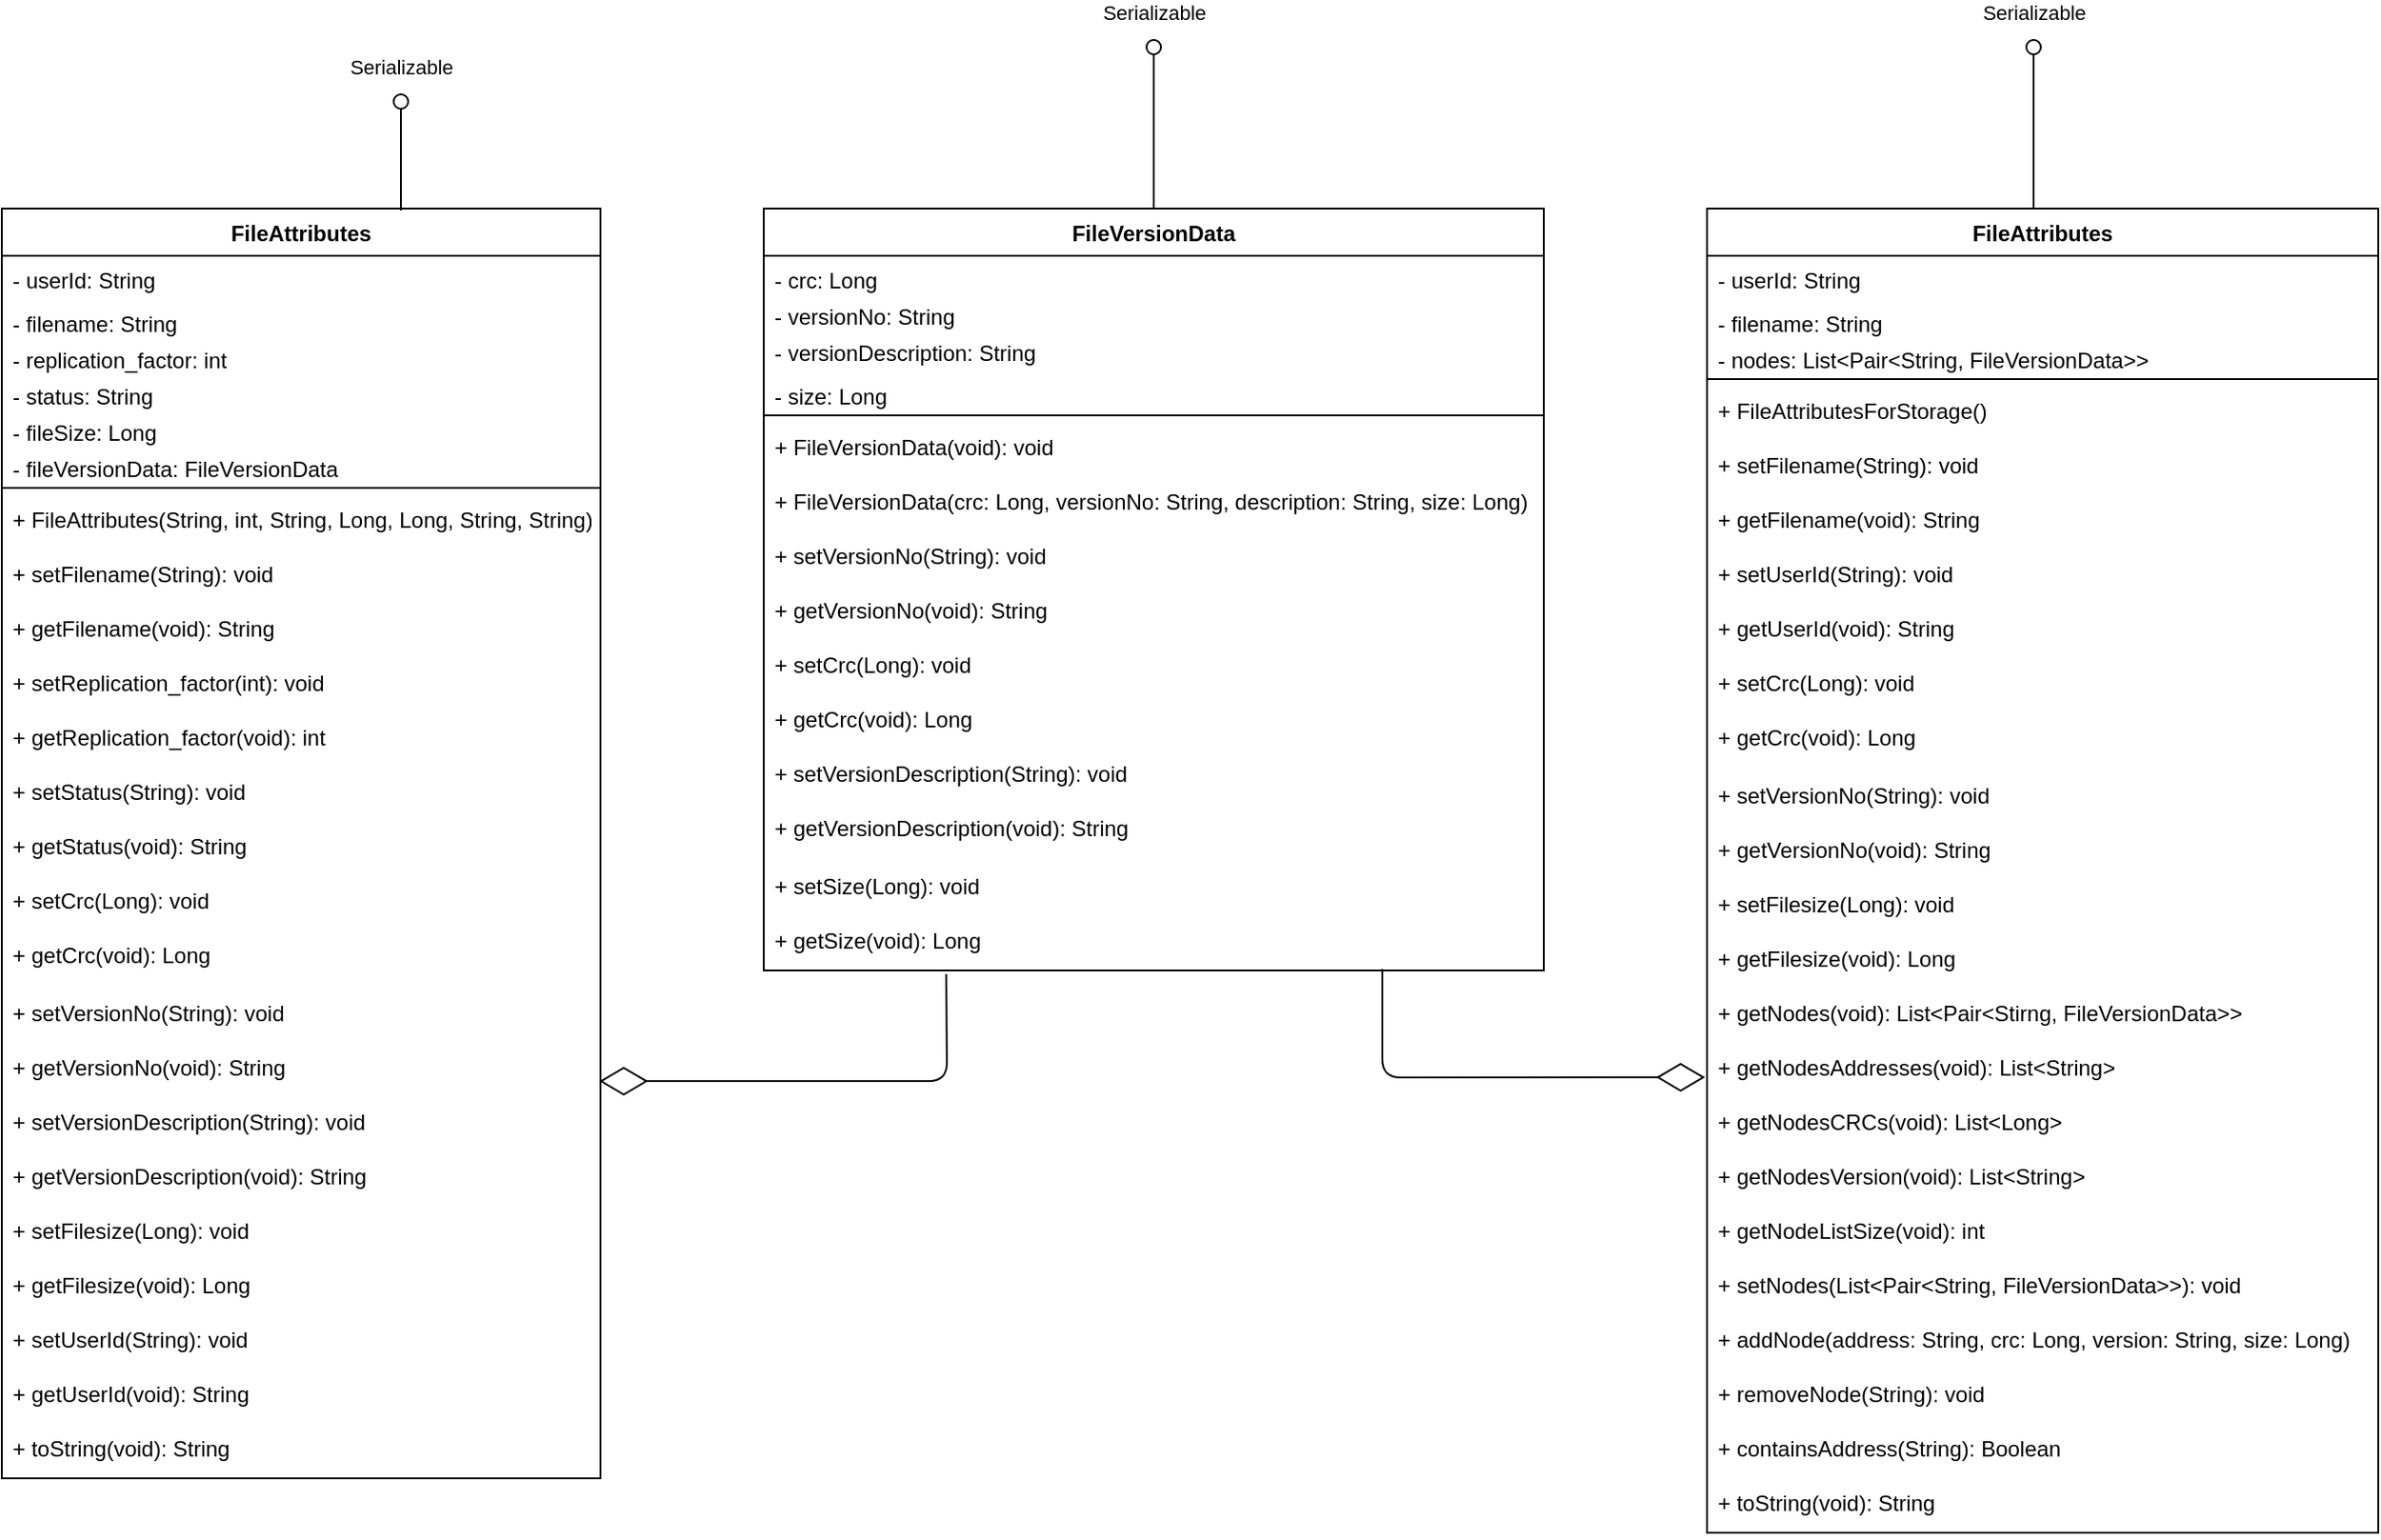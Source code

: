 <mxfile version="14.6.13" type="device"><diagram id="C5RBs43oDa-KdzZeNtuy" name="Page-1"><mxGraphModel dx="1185" dy="686" grid="1" gridSize="10" guides="1" tooltips="1" connect="1" arrows="1" fold="1" page="1" pageScale="1" pageWidth="827" pageHeight="1169" math="0" shadow="0"><root><mxCell id="WIyWlLk6GJQsqaUBKTNV-0"/><mxCell id="WIyWlLk6GJQsqaUBKTNV-1" parent="WIyWlLk6GJQsqaUBKTNV-0"/><mxCell id="LAdZjZObFxrwDexfej0z-179" value="FileVersionData" style="swimlane;fontStyle=1;align=center;verticalAlign=top;childLayout=stackLayout;horizontal=1;startSize=26;horizontalStack=0;resizeParent=1;resizeParentMax=0;resizeLast=0;collapsible=1;marginBottom=0;" vertex="1" parent="WIyWlLk6GJQsqaUBKTNV-1"><mxGeometry x="500" y="239" width="430" height="420" as="geometry"><mxRectangle x="100" y="140" width="140" height="26" as="alternateBounds"/></mxGeometry></mxCell><mxCell id="LAdZjZObFxrwDexfej0z-181" value="- crc: Long" style="text;strokeColor=none;fillColor=none;align=left;verticalAlign=top;spacingLeft=4;spacingRight=4;overflow=hidden;rotatable=0;points=[[0,0.5],[1,0.5]];portConstraint=eastwest;" vertex="1" parent="LAdZjZObFxrwDexfej0z-179"><mxGeometry y="26" width="430" height="20" as="geometry"/></mxCell><mxCell id="LAdZjZObFxrwDexfej0z-188" value="- versionNo: String" style="text;strokeColor=none;fillColor=none;align=left;verticalAlign=top;spacingLeft=4;spacingRight=4;overflow=hidden;rotatable=0;points=[[0,0.5],[1,0.5]];portConstraint=eastwest;" vertex="1" parent="LAdZjZObFxrwDexfej0z-179"><mxGeometry y="46" width="430" height="20" as="geometry"/></mxCell><mxCell id="LAdZjZObFxrwDexfej0z-180" value="- versionDescription: String" style="text;strokeColor=none;fillColor=none;align=left;verticalAlign=top;spacingLeft=4;spacingRight=4;overflow=hidden;rotatable=0;points=[[0,0.5],[1,0.5]];portConstraint=eastwest;" vertex="1" parent="LAdZjZObFxrwDexfej0z-179"><mxGeometry y="66" width="430" height="24" as="geometry"/></mxCell><mxCell id="LAdZjZObFxrwDexfej0z-189" value="- size: Long" style="text;strokeColor=none;fillColor=none;align=left;verticalAlign=top;spacingLeft=4;spacingRight=4;overflow=hidden;rotatable=0;points=[[0,0.5],[1,0.5]];portConstraint=eastwest;" vertex="1" parent="LAdZjZObFxrwDexfej0z-179"><mxGeometry y="90" width="430" height="20" as="geometry"/></mxCell><mxCell id="LAdZjZObFxrwDexfej0z-182" value="" style="line;strokeWidth=1;fillColor=none;align=left;verticalAlign=middle;spacingTop=-1;spacingLeft=3;spacingRight=3;rotatable=0;labelPosition=right;points=[];portConstraint=eastwest;" vertex="1" parent="LAdZjZObFxrwDexfej0z-179"><mxGeometry y="110" width="430" height="8" as="geometry"/></mxCell><mxCell id="LAdZjZObFxrwDexfej0z-184" value="+ FileVersionData(void): void" style="text;strokeColor=none;fillColor=none;align=left;verticalAlign=top;spacingLeft=4;spacingRight=4;overflow=hidden;rotatable=0;points=[[0,0.5],[1,0.5]];portConstraint=eastwest;" vertex="1" parent="LAdZjZObFxrwDexfej0z-179"><mxGeometry y="118" width="430" height="30" as="geometry"/></mxCell><mxCell id="LAdZjZObFxrwDexfej0z-185" value="+ FileVersionData(crc: Long, versionNo: String, description: String, size: Long)" style="text;strokeColor=none;fillColor=none;align=left;verticalAlign=top;spacingLeft=4;spacingRight=4;overflow=hidden;rotatable=0;points=[[0,0.5],[1,0.5]];portConstraint=eastwest;" vertex="1" parent="LAdZjZObFxrwDexfej0z-179"><mxGeometry y="148" width="430" height="30" as="geometry"/></mxCell><mxCell id="LAdZjZObFxrwDexfej0z-203" value="+ setVersionNo(String): void" style="text;strokeColor=none;fillColor=none;align=left;verticalAlign=top;spacingLeft=4;spacingRight=4;overflow=hidden;rotatable=0;points=[[0,0.5],[1,0.5]];portConstraint=eastwest;" vertex="1" parent="LAdZjZObFxrwDexfej0z-179"><mxGeometry y="178" width="430" height="30" as="geometry"/></mxCell><mxCell id="LAdZjZObFxrwDexfej0z-217" value="+ getVersionNo(void): String" style="text;strokeColor=none;fillColor=none;align=left;verticalAlign=top;spacingLeft=4;spacingRight=4;overflow=hidden;rotatable=0;points=[[0,0.5],[1,0.5]];portConstraint=eastwest;" vertex="1" parent="LAdZjZObFxrwDexfej0z-179"><mxGeometry y="208" width="430" height="30" as="geometry"/></mxCell><mxCell id="LAdZjZObFxrwDexfej0z-186" value="+ setCrc(Long): void" style="text;strokeColor=none;fillColor=none;align=left;verticalAlign=top;spacingLeft=4;spacingRight=4;overflow=hidden;rotatable=0;points=[[0,0.5],[1,0.5]];portConstraint=eastwest;" vertex="1" parent="LAdZjZObFxrwDexfej0z-179"><mxGeometry y="238" width="430" height="30" as="geometry"/></mxCell><mxCell id="LAdZjZObFxrwDexfej0z-202" value="+ getCrc(void): Long" style="text;strokeColor=none;fillColor=none;align=left;verticalAlign=top;spacingLeft=4;spacingRight=4;overflow=hidden;rotatable=0;points=[[0,0.5],[1,0.5]];portConstraint=eastwest;" vertex="1" parent="LAdZjZObFxrwDexfej0z-179"><mxGeometry y="268" width="430" height="30" as="geometry"/></mxCell><mxCell id="LAdZjZObFxrwDexfej0z-219" value="+ setVersionDescription(String): void" style="text;strokeColor=none;fillColor=none;align=left;verticalAlign=top;spacingLeft=4;spacingRight=4;overflow=hidden;rotatable=0;points=[[0,0.5],[1,0.5]];portConstraint=eastwest;" vertex="1" parent="LAdZjZObFxrwDexfej0z-179"><mxGeometry y="298" width="430" height="30" as="geometry"/></mxCell><mxCell id="LAdZjZObFxrwDexfej0z-220" value="+ getVersionDescription(void): String" style="text;strokeColor=none;fillColor=none;align=left;verticalAlign=top;spacingLeft=4;spacingRight=4;overflow=hidden;rotatable=0;points=[[0,0.5],[1,0.5]];portConstraint=eastwest;" vertex="1" parent="LAdZjZObFxrwDexfej0z-179"><mxGeometry y="328" width="430" height="32" as="geometry"/></mxCell><mxCell id="LAdZjZObFxrwDexfej0z-373" value="+ setSize(Long): void" style="text;strokeColor=none;fillColor=none;align=left;verticalAlign=top;spacingLeft=4;spacingRight=4;overflow=hidden;rotatable=0;points=[[0,0.5],[1,0.5]];portConstraint=eastwest;" vertex="1" parent="LAdZjZObFxrwDexfej0z-179"><mxGeometry y="360" width="430" height="30" as="geometry"/></mxCell><mxCell id="LAdZjZObFxrwDexfej0z-374" value="+ getSize(void): Long" style="text;strokeColor=none;fillColor=none;align=left;verticalAlign=top;spacingLeft=4;spacingRight=4;overflow=hidden;rotatable=0;points=[[0,0.5],[1,0.5]];portConstraint=eastwest;" vertex="1" parent="LAdZjZObFxrwDexfej0z-179"><mxGeometry y="390" width="430" height="30" as="geometry"/></mxCell><mxCell id="LAdZjZObFxrwDexfej0z-187" value="Serializable" style="html=1;verticalAlign=bottom;labelBackgroundColor=none;startArrow=oval;startFill=0;startSize=8;endArrow=none;entryX=0.5;entryY=0;entryDx=0;entryDy=0;" edge="1" parent="WIyWlLk6GJQsqaUBKTNV-1" target="LAdZjZObFxrwDexfej0z-179"><mxGeometry x="-1" y="-10" relative="1" as="geometry"><mxPoint x="715" y="150" as="sourcePoint"/><mxPoint x="530" y="110" as="targetPoint"/><mxPoint x="10" y="-10" as="offset"/></mxGeometry></mxCell><mxCell id="LAdZjZObFxrwDexfej0z-244" value="FileAttributes" style="swimlane;fontStyle=1;align=center;verticalAlign=top;childLayout=stackLayout;horizontal=1;startSize=26;horizontalStack=0;resizeParent=1;resizeParentMax=0;resizeLast=0;collapsible=1;marginBottom=0;" vertex="1" parent="WIyWlLk6GJQsqaUBKTNV-1"><mxGeometry x="80" y="239" width="330" height="700" as="geometry"><mxRectangle x="100" y="140" width="140" height="26" as="alternateBounds"/></mxGeometry></mxCell><mxCell id="LAdZjZObFxrwDexfej0z-245" value="- userId: String" style="text;strokeColor=none;fillColor=none;align=left;verticalAlign=top;spacingLeft=4;spacingRight=4;overflow=hidden;rotatable=0;points=[[0,0.5],[1,0.5]];portConstraint=eastwest;" vertex="1" parent="LAdZjZObFxrwDexfej0z-244"><mxGeometry y="26" width="330" height="24" as="geometry"/></mxCell><mxCell id="LAdZjZObFxrwDexfej0z-246" value="- filename: String" style="text;strokeColor=none;fillColor=none;align=left;verticalAlign=top;spacingLeft=4;spacingRight=4;overflow=hidden;rotatable=0;points=[[0,0.5],[1,0.5]];portConstraint=eastwest;" vertex="1" parent="LAdZjZObFxrwDexfej0z-244"><mxGeometry y="50" width="330" height="20" as="geometry"/></mxCell><mxCell id="LAdZjZObFxrwDexfej0z-247" value="- replication_factor: int" style="text;strokeColor=none;fillColor=none;align=left;verticalAlign=top;spacingLeft=4;spacingRight=4;overflow=hidden;rotatable=0;points=[[0,0.5],[1,0.5]];portConstraint=eastwest;" vertex="1" parent="LAdZjZObFxrwDexfej0z-244"><mxGeometry y="70" width="330" height="20" as="geometry"/></mxCell><mxCell id="LAdZjZObFxrwDexfej0z-375" value="- status: String" style="text;strokeColor=none;fillColor=none;align=left;verticalAlign=top;spacingLeft=4;spacingRight=4;overflow=hidden;rotatable=0;points=[[0,0.5],[1,0.5]];portConstraint=eastwest;" vertex="1" parent="LAdZjZObFxrwDexfej0z-244"><mxGeometry y="90" width="330" height="20" as="geometry"/></mxCell><mxCell id="LAdZjZObFxrwDexfej0z-376" value="- fileSize: Long" style="text;strokeColor=none;fillColor=none;align=left;verticalAlign=top;spacingLeft=4;spacingRight=4;overflow=hidden;rotatable=0;points=[[0,0.5],[1,0.5]];portConstraint=eastwest;" vertex="1" parent="LAdZjZObFxrwDexfej0z-244"><mxGeometry y="110" width="330" height="20" as="geometry"/></mxCell><mxCell id="LAdZjZObFxrwDexfej0z-377" value="- fileVersionData: FileVersionData" style="text;strokeColor=none;fillColor=none;align=left;verticalAlign=top;spacingLeft=4;spacingRight=4;overflow=hidden;rotatable=0;points=[[0,0.5],[1,0.5]];portConstraint=eastwest;" vertex="1" parent="LAdZjZObFxrwDexfej0z-244"><mxGeometry y="130" width="330" height="20" as="geometry"/></mxCell><mxCell id="LAdZjZObFxrwDexfej0z-249" value="" style="line;strokeWidth=1;fillColor=none;align=left;verticalAlign=middle;spacingTop=-1;spacingLeft=3;spacingRight=3;rotatable=0;labelPosition=right;points=[];portConstraint=eastwest;" vertex="1" parent="LAdZjZObFxrwDexfej0z-244"><mxGeometry y="150" width="330" height="8" as="geometry"/></mxCell><mxCell id="LAdZjZObFxrwDexfej0z-250" value="+ FileAttributes(String, int, String, Long, Long, String, String)" style="text;strokeColor=none;fillColor=none;align=left;verticalAlign=top;spacingLeft=4;spacingRight=4;overflow=hidden;rotatable=0;points=[[0,0.5],[1,0.5]];portConstraint=eastwest;" vertex="1" parent="LAdZjZObFxrwDexfej0z-244"><mxGeometry y="158" width="330" height="30" as="geometry"/></mxCell><mxCell id="LAdZjZObFxrwDexfej0z-251" value="+ setFilename(String): void" style="text;strokeColor=none;fillColor=none;align=left;verticalAlign=top;spacingLeft=4;spacingRight=4;overflow=hidden;rotatable=0;points=[[0,0.5],[1,0.5]];portConstraint=eastwest;" vertex="1" parent="LAdZjZObFxrwDexfej0z-244"><mxGeometry y="188" width="330" height="30" as="geometry"/></mxCell><mxCell id="LAdZjZObFxrwDexfej0z-252" value="+ getFilename(void): String" style="text;strokeColor=none;fillColor=none;align=left;verticalAlign=top;spacingLeft=4;spacingRight=4;overflow=hidden;rotatable=0;points=[[0,0.5],[1,0.5]];portConstraint=eastwest;" vertex="1" parent="LAdZjZObFxrwDexfej0z-244"><mxGeometry y="218" width="330" height="30" as="geometry"/></mxCell><mxCell id="LAdZjZObFxrwDexfej0z-253" value="+ setReplication_factor(int): void" style="text;strokeColor=none;fillColor=none;align=left;verticalAlign=top;spacingLeft=4;spacingRight=4;overflow=hidden;rotatable=0;points=[[0,0.5],[1,0.5]];portConstraint=eastwest;" vertex="1" parent="LAdZjZObFxrwDexfej0z-244"><mxGeometry y="248" width="330" height="30" as="geometry"/></mxCell><mxCell id="LAdZjZObFxrwDexfej0z-254" value="+ getReplication_factor(void): int" style="text;strokeColor=none;fillColor=none;align=left;verticalAlign=top;spacingLeft=4;spacingRight=4;overflow=hidden;rotatable=0;points=[[0,0.5],[1,0.5]];portConstraint=eastwest;" vertex="1" parent="LAdZjZObFxrwDexfej0z-244"><mxGeometry y="278" width="330" height="30" as="geometry"/></mxCell><mxCell id="LAdZjZObFxrwDexfej0z-255" value="+ setStatus(String): void" style="text;strokeColor=none;fillColor=none;align=left;verticalAlign=top;spacingLeft=4;spacingRight=4;overflow=hidden;rotatable=0;points=[[0,0.5],[1,0.5]];portConstraint=eastwest;" vertex="1" parent="LAdZjZObFxrwDexfej0z-244"><mxGeometry y="308" width="330" height="30" as="geometry"/></mxCell><mxCell id="LAdZjZObFxrwDexfej0z-256" value="+ getStatus(void): String" style="text;strokeColor=none;fillColor=none;align=left;verticalAlign=top;spacingLeft=4;spacingRight=4;overflow=hidden;rotatable=0;points=[[0,0.5],[1,0.5]];portConstraint=eastwest;" vertex="1" parent="LAdZjZObFxrwDexfej0z-244"><mxGeometry y="338" width="330" height="30" as="geometry"/></mxCell><mxCell id="LAdZjZObFxrwDexfej0z-257" value="+ setCrc(Long): void" style="text;strokeColor=none;fillColor=none;align=left;verticalAlign=top;spacingLeft=4;spacingRight=4;overflow=hidden;rotatable=0;points=[[0,0.5],[1,0.5]];portConstraint=eastwest;" vertex="1" parent="LAdZjZObFxrwDexfej0z-244"><mxGeometry y="368" width="330" height="30" as="geometry"/></mxCell><mxCell id="LAdZjZObFxrwDexfej0z-259" value="+ getCrc(void): Long" style="text;strokeColor=none;fillColor=none;align=left;verticalAlign=top;spacingLeft=4;spacingRight=4;overflow=hidden;rotatable=0;points=[[0,0.5],[1,0.5]];portConstraint=eastwest;" vertex="1" parent="LAdZjZObFxrwDexfej0z-244"><mxGeometry y="398" width="330" height="32" as="geometry"/></mxCell><mxCell id="LAdZjZObFxrwDexfej0z-260" value="+ setVersionNo(String): void" style="text;strokeColor=none;fillColor=none;align=left;verticalAlign=top;spacingLeft=4;spacingRight=4;overflow=hidden;rotatable=0;points=[[0,0.5],[1,0.5]];portConstraint=eastwest;" vertex="1" parent="LAdZjZObFxrwDexfej0z-244"><mxGeometry y="430" width="330" height="30" as="geometry"/></mxCell><mxCell id="LAdZjZObFxrwDexfej0z-396" value="+ getVersionNo(void): String" style="text;strokeColor=none;fillColor=none;align=left;verticalAlign=top;spacingLeft=4;spacingRight=4;overflow=hidden;rotatable=0;points=[[0,0.5],[1,0.5]];portConstraint=eastwest;" vertex="1" parent="LAdZjZObFxrwDexfej0z-244"><mxGeometry y="460" width="330" height="30" as="geometry"/></mxCell><mxCell id="LAdZjZObFxrwDexfej0z-397" value="+ setVersionDescription(String): void" style="text;strokeColor=none;fillColor=none;align=left;verticalAlign=top;spacingLeft=4;spacingRight=4;overflow=hidden;rotatable=0;points=[[0,0.5],[1,0.5]];portConstraint=eastwest;" vertex="1" parent="LAdZjZObFxrwDexfej0z-244"><mxGeometry y="490" width="330" height="30" as="geometry"/></mxCell><mxCell id="LAdZjZObFxrwDexfej0z-398" value="+ getVersionDescription(void): String" style="text;strokeColor=none;fillColor=none;align=left;verticalAlign=top;spacingLeft=4;spacingRight=4;overflow=hidden;rotatable=0;points=[[0,0.5],[1,0.5]];portConstraint=eastwest;" vertex="1" parent="LAdZjZObFxrwDexfej0z-244"><mxGeometry y="520" width="330" height="30" as="geometry"/></mxCell><mxCell id="LAdZjZObFxrwDexfej0z-399" value="+ setFilesize(Long): void" style="text;strokeColor=none;fillColor=none;align=left;verticalAlign=top;spacingLeft=4;spacingRight=4;overflow=hidden;rotatable=0;points=[[0,0.5],[1,0.5]];portConstraint=eastwest;" vertex="1" parent="LAdZjZObFxrwDexfej0z-244"><mxGeometry y="550" width="330" height="30" as="geometry"/></mxCell><mxCell id="LAdZjZObFxrwDexfej0z-400" value="+ getFilesize(void): Long" style="text;strokeColor=none;fillColor=none;align=left;verticalAlign=top;spacingLeft=4;spacingRight=4;overflow=hidden;rotatable=0;points=[[0,0.5],[1,0.5]];portConstraint=eastwest;" vertex="1" parent="LAdZjZObFxrwDexfej0z-244"><mxGeometry y="580" width="330" height="30" as="geometry"/></mxCell><mxCell id="LAdZjZObFxrwDexfej0z-401" value="+ setUserId(String): void" style="text;strokeColor=none;fillColor=none;align=left;verticalAlign=top;spacingLeft=4;spacingRight=4;overflow=hidden;rotatable=0;points=[[0,0.5],[1,0.5]];portConstraint=eastwest;" vertex="1" parent="LAdZjZObFxrwDexfej0z-244"><mxGeometry y="610" width="330" height="30" as="geometry"/></mxCell><mxCell id="LAdZjZObFxrwDexfej0z-402" value="+ getUserId(void): String" style="text;strokeColor=none;fillColor=none;align=left;verticalAlign=top;spacingLeft=4;spacingRight=4;overflow=hidden;rotatable=0;points=[[0,0.5],[1,0.5]];portConstraint=eastwest;" vertex="1" parent="LAdZjZObFxrwDexfej0z-244"><mxGeometry y="640" width="330" height="30" as="geometry"/></mxCell><mxCell id="LAdZjZObFxrwDexfej0z-403" value="+ toString(void): String" style="text;strokeColor=none;fillColor=none;align=left;verticalAlign=top;spacingLeft=4;spacingRight=4;overflow=hidden;rotatable=0;points=[[0,0.5],[1,0.5]];portConstraint=eastwest;" vertex="1" parent="LAdZjZObFxrwDexfej0z-244"><mxGeometry y="670" width="330" height="30" as="geometry"/></mxCell><mxCell id="LAdZjZObFxrwDexfej0z-263" value="Serializable" style="html=1;verticalAlign=bottom;labelBackgroundColor=none;startArrow=oval;startFill=0;startSize=8;endArrow=none;entryX=0.5;entryY=0;entryDx=0;entryDy=0;" edge="1" parent="WIyWlLk6GJQsqaUBKTNV-1"><mxGeometry x="-1" y="-10" relative="1" as="geometry"><mxPoint x="300" y="180" as="sourcePoint"/><mxPoint x="300" y="240" as="targetPoint"/><mxPoint x="10" y="-10" as="offset"/></mxGeometry></mxCell><mxCell id="LAdZjZObFxrwDexfej0z-404" value="" style="endArrow=diamondThin;endFill=0;endSize=24;html=1;exitX=0.234;exitY=1.067;exitDx=0;exitDy=0;exitPerimeter=0;entryX=0.998;entryY=0.702;entryDx=0;entryDy=0;entryPerimeter=0;" edge="1" parent="WIyWlLk6GJQsqaUBKTNV-1" source="LAdZjZObFxrwDexfej0z-374" target="LAdZjZObFxrwDexfej0z-396"><mxGeometry width="160" relative="1" as="geometry"><mxPoint x="240" y="580" as="sourcePoint"/><mxPoint x="530" y="650" as="targetPoint"/><Array as="points"><mxPoint x="601" y="720"/></Array></mxGeometry></mxCell><mxCell id="LAdZjZObFxrwDexfej0z-405" value="FileAttributes" style="swimlane;fontStyle=1;align=center;verticalAlign=top;childLayout=stackLayout;horizontal=1;startSize=26;horizontalStack=0;resizeParent=1;resizeParentMax=0;resizeLast=0;collapsible=1;marginBottom=0;" vertex="1" parent="WIyWlLk6GJQsqaUBKTNV-1"><mxGeometry x="1020" y="239" width="370" height="730" as="geometry"><mxRectangle x="100" y="140" width="140" height="26" as="alternateBounds"/></mxGeometry></mxCell><mxCell id="LAdZjZObFxrwDexfej0z-406" value="- userId: String" style="text;strokeColor=none;fillColor=none;align=left;verticalAlign=top;spacingLeft=4;spacingRight=4;overflow=hidden;rotatable=0;points=[[0,0.5],[1,0.5]];portConstraint=eastwest;" vertex="1" parent="LAdZjZObFxrwDexfej0z-405"><mxGeometry y="26" width="370" height="24" as="geometry"/></mxCell><mxCell id="LAdZjZObFxrwDexfej0z-407" value="- filename: String" style="text;strokeColor=none;fillColor=none;align=left;verticalAlign=top;spacingLeft=4;spacingRight=4;overflow=hidden;rotatable=0;points=[[0,0.5],[1,0.5]];portConstraint=eastwest;" vertex="1" parent="LAdZjZObFxrwDexfej0z-405"><mxGeometry y="50" width="370" height="20" as="geometry"/></mxCell><mxCell id="LAdZjZObFxrwDexfej0z-411" value="- nodes: List&lt;Pair&lt;String, FileVersionData&gt;&gt;" style="text;strokeColor=none;fillColor=none;align=left;verticalAlign=top;spacingLeft=4;spacingRight=4;overflow=hidden;rotatable=0;points=[[0,0.5],[1,0.5]];portConstraint=eastwest;" vertex="1" parent="LAdZjZObFxrwDexfej0z-405"><mxGeometry y="70" width="370" height="20" as="geometry"/></mxCell><mxCell id="LAdZjZObFxrwDexfej0z-412" value="" style="line;strokeWidth=1;fillColor=none;align=left;verticalAlign=middle;spacingTop=-1;spacingLeft=3;spacingRight=3;rotatable=0;labelPosition=right;points=[];portConstraint=eastwest;" vertex="1" parent="LAdZjZObFxrwDexfej0z-405"><mxGeometry y="90" width="370" height="8" as="geometry"/></mxCell><mxCell id="LAdZjZObFxrwDexfej0z-413" value="+ FileAttributesForStorage()" style="text;strokeColor=none;fillColor=none;align=left;verticalAlign=top;spacingLeft=4;spacingRight=4;overflow=hidden;rotatable=0;points=[[0,0.5],[1,0.5]];portConstraint=eastwest;" vertex="1" parent="LAdZjZObFxrwDexfej0z-405"><mxGeometry y="98" width="370" height="30" as="geometry"/></mxCell><mxCell id="LAdZjZObFxrwDexfej0z-414" value="+ setFilename(String): void" style="text;strokeColor=none;fillColor=none;align=left;verticalAlign=top;spacingLeft=4;spacingRight=4;overflow=hidden;rotatable=0;points=[[0,0.5],[1,0.5]];portConstraint=eastwest;" vertex="1" parent="LAdZjZObFxrwDexfej0z-405"><mxGeometry y="128" width="370" height="30" as="geometry"/></mxCell><mxCell id="LAdZjZObFxrwDexfej0z-415" value="+ getFilename(void): String" style="text;strokeColor=none;fillColor=none;align=left;verticalAlign=top;spacingLeft=4;spacingRight=4;overflow=hidden;rotatable=0;points=[[0,0.5],[1,0.5]];portConstraint=eastwest;" vertex="1" parent="LAdZjZObFxrwDexfej0z-405"><mxGeometry y="158" width="370" height="30" as="geometry"/></mxCell><mxCell id="LAdZjZObFxrwDexfej0z-428" value="+ setUserId(String): void" style="text;strokeColor=none;fillColor=none;align=left;verticalAlign=top;spacingLeft=4;spacingRight=4;overflow=hidden;rotatable=0;points=[[0,0.5],[1,0.5]];portConstraint=eastwest;" vertex="1" parent="LAdZjZObFxrwDexfej0z-405"><mxGeometry y="188" width="370" height="30" as="geometry"/></mxCell><mxCell id="LAdZjZObFxrwDexfej0z-429" value="+ getUserId(void): String" style="text;strokeColor=none;fillColor=none;align=left;verticalAlign=top;spacingLeft=4;spacingRight=4;overflow=hidden;rotatable=0;points=[[0,0.5],[1,0.5]];portConstraint=eastwest;" vertex="1" parent="LAdZjZObFxrwDexfej0z-405"><mxGeometry y="218" width="370" height="30" as="geometry"/></mxCell><mxCell id="LAdZjZObFxrwDexfej0z-420" value="+ setCrc(Long): void" style="text;strokeColor=none;fillColor=none;align=left;verticalAlign=top;spacingLeft=4;spacingRight=4;overflow=hidden;rotatable=0;points=[[0,0.5],[1,0.5]];portConstraint=eastwest;" vertex="1" parent="LAdZjZObFxrwDexfej0z-405"><mxGeometry y="248" width="370" height="30" as="geometry"/></mxCell><mxCell id="LAdZjZObFxrwDexfej0z-421" value="+ getCrc(void): Long" style="text;strokeColor=none;fillColor=none;align=left;verticalAlign=top;spacingLeft=4;spacingRight=4;overflow=hidden;rotatable=0;points=[[0,0.5],[1,0.5]];portConstraint=eastwest;" vertex="1" parent="LAdZjZObFxrwDexfej0z-405"><mxGeometry y="278" width="370" height="32" as="geometry"/></mxCell><mxCell id="LAdZjZObFxrwDexfej0z-422" value="+ setVersionNo(String): void" style="text;strokeColor=none;fillColor=none;align=left;verticalAlign=top;spacingLeft=4;spacingRight=4;overflow=hidden;rotatable=0;points=[[0,0.5],[1,0.5]];portConstraint=eastwest;" vertex="1" parent="LAdZjZObFxrwDexfej0z-405"><mxGeometry y="310" width="370" height="30" as="geometry"/></mxCell><mxCell id="LAdZjZObFxrwDexfej0z-423" value="+ getVersionNo(void): String" style="text;strokeColor=none;fillColor=none;align=left;verticalAlign=top;spacingLeft=4;spacingRight=4;overflow=hidden;rotatable=0;points=[[0,0.5],[1,0.5]];portConstraint=eastwest;" vertex="1" parent="LAdZjZObFxrwDexfej0z-405"><mxGeometry y="340" width="370" height="30" as="geometry"/></mxCell><mxCell id="LAdZjZObFxrwDexfej0z-426" value="+ setFilesize(Long): void" style="text;strokeColor=none;fillColor=none;align=left;verticalAlign=top;spacingLeft=4;spacingRight=4;overflow=hidden;rotatable=0;points=[[0,0.5],[1,0.5]];portConstraint=eastwest;" vertex="1" parent="LAdZjZObFxrwDexfej0z-405"><mxGeometry y="370" width="370" height="30" as="geometry"/></mxCell><mxCell id="LAdZjZObFxrwDexfej0z-427" value="+ getFilesize(void): Long" style="text;strokeColor=none;fillColor=none;align=left;verticalAlign=top;spacingLeft=4;spacingRight=4;overflow=hidden;rotatable=0;points=[[0,0.5],[1,0.5]];portConstraint=eastwest;" vertex="1" parent="LAdZjZObFxrwDexfej0z-405"><mxGeometry y="400" width="370" height="30" as="geometry"/></mxCell><mxCell id="LAdZjZObFxrwDexfej0z-416" value="+ getNodes(void): List&lt;Pair&lt;Stirng, FileVersionData&gt;&gt;" style="text;strokeColor=none;fillColor=none;align=left;verticalAlign=top;spacingLeft=4;spacingRight=4;overflow=hidden;rotatable=0;points=[[0,0.5],[1,0.5]];portConstraint=eastwest;" vertex="1" parent="LAdZjZObFxrwDexfej0z-405"><mxGeometry y="430" width="370" height="30" as="geometry"/></mxCell><mxCell id="LAdZjZObFxrwDexfej0z-417" value="+ getNodesAddresses(void): List&lt;String&gt;" style="text;strokeColor=none;fillColor=none;align=left;verticalAlign=top;spacingLeft=4;spacingRight=4;overflow=hidden;rotatable=0;points=[[0,0.5],[1,0.5]];portConstraint=eastwest;" vertex="1" parent="LAdZjZObFxrwDexfej0z-405"><mxGeometry y="460" width="370" height="30" as="geometry"/></mxCell><mxCell id="LAdZjZObFxrwDexfej0z-418" value="+ getNodesCRCs(void): List&lt;Long&gt;" style="text;strokeColor=none;fillColor=none;align=left;verticalAlign=top;spacingLeft=4;spacingRight=4;overflow=hidden;rotatable=0;points=[[0,0.5],[1,0.5]];portConstraint=eastwest;" vertex="1" parent="LAdZjZObFxrwDexfej0z-405"><mxGeometry y="490" width="370" height="30" as="geometry"/></mxCell><mxCell id="LAdZjZObFxrwDexfej0z-419" value="+ getNodesVersion(void): List&lt;String&gt;" style="text;strokeColor=none;fillColor=none;align=left;verticalAlign=top;spacingLeft=4;spacingRight=4;overflow=hidden;rotatable=0;points=[[0,0.5],[1,0.5]];portConstraint=eastwest;" vertex="1" parent="LAdZjZObFxrwDexfej0z-405"><mxGeometry y="520" width="370" height="30" as="geometry"/></mxCell><mxCell id="LAdZjZObFxrwDexfej0z-424" value="+ getNodeListSize(void): int" style="text;strokeColor=none;fillColor=none;align=left;verticalAlign=top;spacingLeft=4;spacingRight=4;overflow=hidden;rotatable=0;points=[[0,0.5],[1,0.5]];portConstraint=eastwest;" vertex="1" parent="LAdZjZObFxrwDexfej0z-405"><mxGeometry y="550" width="370" height="30" as="geometry"/></mxCell><mxCell id="LAdZjZObFxrwDexfej0z-425" value="+ setNodes(List&lt;Pair&lt;String, FileVersionData&gt;&gt;): void" style="text;strokeColor=none;fillColor=none;align=left;verticalAlign=top;spacingLeft=4;spacingRight=4;overflow=hidden;rotatable=0;points=[[0,0.5],[1,0.5]];portConstraint=eastwest;" vertex="1" parent="LAdZjZObFxrwDexfej0z-405"><mxGeometry y="580" width="370" height="30" as="geometry"/></mxCell><mxCell id="LAdZjZObFxrwDexfej0z-430" value="+ addNode(address: String, crc: Long, version: String, size: Long)" style="text;strokeColor=none;fillColor=none;align=left;verticalAlign=top;spacingLeft=4;spacingRight=4;overflow=hidden;rotatable=0;points=[[0,0.5],[1,0.5]];portConstraint=eastwest;" vertex="1" parent="LAdZjZObFxrwDexfej0z-405"><mxGeometry y="610" width="370" height="30" as="geometry"/></mxCell><mxCell id="LAdZjZObFxrwDexfej0z-431" value="+ removeNode(String): void" style="text;strokeColor=none;fillColor=none;align=left;verticalAlign=top;spacingLeft=4;spacingRight=4;overflow=hidden;rotatable=0;points=[[0,0.5],[1,0.5]];portConstraint=eastwest;" vertex="1" parent="LAdZjZObFxrwDexfej0z-405"><mxGeometry y="640" width="370" height="30" as="geometry"/></mxCell><mxCell id="LAdZjZObFxrwDexfej0z-432" value="+ containsAddress(String): Boolean" style="text;strokeColor=none;fillColor=none;align=left;verticalAlign=top;spacingLeft=4;spacingRight=4;overflow=hidden;rotatable=0;points=[[0,0.5],[1,0.5]];portConstraint=eastwest;" vertex="1" parent="LAdZjZObFxrwDexfej0z-405"><mxGeometry y="670" width="370" height="30" as="geometry"/></mxCell><mxCell id="LAdZjZObFxrwDexfej0z-433" value="+ toString(void): String" style="text;strokeColor=none;fillColor=none;align=left;verticalAlign=top;spacingLeft=4;spacingRight=4;overflow=hidden;rotatable=0;points=[[0,0.5],[1,0.5]];portConstraint=eastwest;" vertex="1" parent="LAdZjZObFxrwDexfej0z-405"><mxGeometry y="700" width="370" height="30" as="geometry"/></mxCell><mxCell id="LAdZjZObFxrwDexfej0z-434" value="Serializable" style="html=1;verticalAlign=bottom;labelBackgroundColor=none;startArrow=oval;startFill=0;startSize=8;endArrow=none;entryX=0.5;entryY=0;entryDx=0;entryDy=0;" edge="1" parent="WIyWlLk6GJQsqaUBKTNV-1"><mxGeometry x="-1" y="-10" relative="1" as="geometry"><mxPoint x="1200" y="150" as="sourcePoint"/><mxPoint x="1200" y="239" as="targetPoint"/><mxPoint x="10" y="-10" as="offset"/></mxGeometry></mxCell><mxCell id="LAdZjZObFxrwDexfej0z-435" value="" style="endArrow=diamondThin;endFill=0;endSize=24;html=1;entryX=-0.003;entryY=0.63;entryDx=0;entryDy=0;entryPerimeter=0;exitX=0.793;exitY=0.976;exitDx=0;exitDy=0;exitPerimeter=0;" edge="1" parent="WIyWlLk6GJQsqaUBKTNV-1" source="LAdZjZObFxrwDexfej0z-374" target="LAdZjZObFxrwDexfej0z-417"><mxGeometry width="160" relative="1" as="geometry"><mxPoint x="710" y="660" as="sourcePoint"/><mxPoint x="780" y="760" as="targetPoint"/><Array as="points"><mxPoint x="841" y="718"/></Array></mxGeometry></mxCell></root></mxGraphModel></diagram></mxfile>